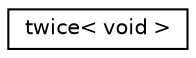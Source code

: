 digraph "Graphical Class Hierarchy"
{
  edge [fontname="Helvetica",fontsize="10",labelfontname="Helvetica",labelfontsize="10"];
  node [fontname="Helvetica",fontsize="10",shape=record];
  rankdir="LR";
  Node0 [label="twice\< void \>",height=0.2,width=0.4,color="black", fillcolor="white", style="filled",URL="$structtwice_3_01void_01_4.html"];
}
